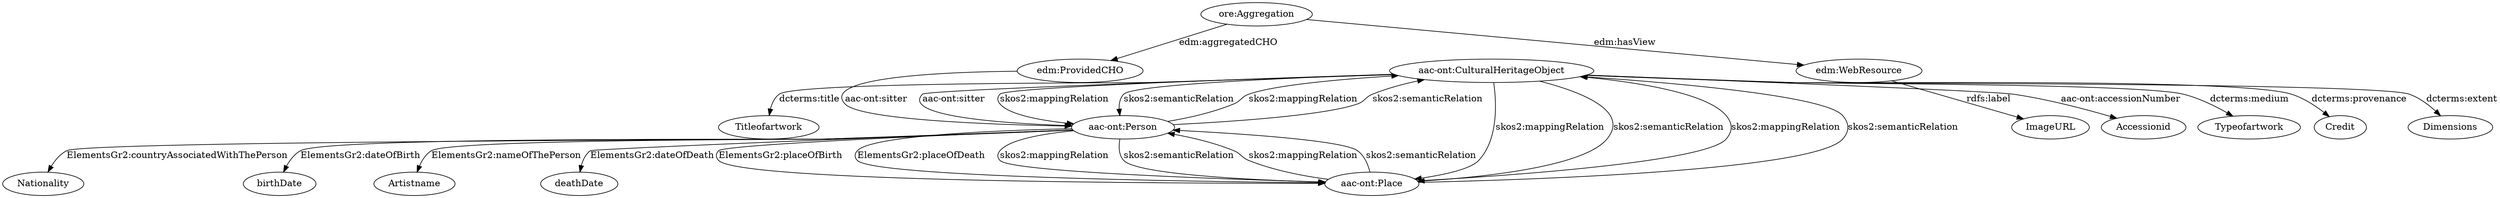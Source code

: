 digraph {
  Titleofartwork [type=attribute_name,label=Titleofartwork]
  "aac-ont:CulturalHeritageObject1" [type=class_uri,label="aac-ont:CulturalHeritageObject"]
  Nationality [type=attribute_name,label=Nationality]
  "aac-ont:Person1" [type=class_uri,label="aac-ont:Person"]
  Accessionid [type=attribute_name,label=Accessionid]
  Typeofartwork [type=attribute_name,label=Typeofartwork]
  birthDate [type=attribute_name,label=birthDate]
  ImageURL [type=attribute_name,label=ImageURL]
  "edm:WebResource1" [type=class_uri,label="edm:WebResource"]
  Artistname [type=attribute_name,label=Artistname]
  deathDate [type=attribute_name,label=deathDate]
  Credit [type=attribute_name,label=Credit]
  Dimensions [type=attribute_name,label=Dimensions]
  "aac-ont:Place" [type=class_uri,label="aac-ont:Place"]
  "edm:ProvidedCHO" [type=class_uri,label="edm:ProvidedCHO"]
  "ore:Aggregation" [type=class_uri,label="ore:Aggregation"]
  "aac-ont:CulturalHeritageObject1" -> Titleofartwork [label="dcterms:title",type=st_property_uri]
  "aac-ont:Person1" -> Nationality [label="ElementsGr2:countryAssociatedWithThePerson",type=st_property_uri]
  "aac-ont:CulturalHeritageObject1" -> Accessionid [label="aac-ont:accessionNumber",type=st_property_uri]
  "aac-ont:CulturalHeritageObject1" -> Typeofartwork [label="dcterms:medium",type=st_property_uri]
  "aac-ont:Person1" -> birthDate [label="ElementsGr2:dateOfBirth",type=st_property_uri]
  "edm:WebResource1" -> ImageURL [label="rdfs:label",type=st_property_uri]
  "aac-ont:Person1" -> Artistname [label="ElementsGr2:nameOfThePerson",type=st_property_uri]
  "aac-ont:Person1" -> deathDate [label="ElementsGr2:dateOfDeath",type=st_property_uri]
  "aac-ont:CulturalHeritageObject1" -> Credit [label="dcterms:provenance",type=st_property_uri]
  "aac-ont:CulturalHeritageObject1" -> Dimensions [label="dcterms:extent",type=st_property_uri]
  "aac-ont:CulturalHeritageObject1" -> "aac-ont:Person1" [label="aac-ont:sitter",type=direct_property_uri,weight=1]
  "aac-ont:Person1" -> "aac-ont:Place" [label="ElementsGr2:placeOfBirth",type=direct_property_uri,weight=1]
  "aac-ont:Person1" -> "aac-ont:Place" [label="ElementsGr2:placeOfDeath",type=direct_property_uri,weight=1]
  "edm:ProvidedCHO" -> "aac-ont:Person1" [label="aac-ont:sitter",type=direct_property_uri,weight=1]
  "ore:Aggregation" -> "edm:WebResource1" [label="edm:hasView",type=direct_property_uri,weight=1]
  "ore:Aggregation" -> "edm:ProvidedCHO" [label="edm:aggregatedCHO",type=direct_property_uri,weight=1]
  "aac-ont:CulturalHeritageObject1" -> "aac-ont:Person1" [label="skos2:mappingRelation",type=inherited,weight=4]
  "aac-ont:CulturalHeritageObject1" -> "aac-ont:Person1" [label="skos2:semanticRelation",type=inherited,weight=4]
  "aac-ont:CulturalHeritageObject1" -> "aac-ont:Place" [label="skos2:mappingRelation",type=inherited,weight=4]
  "aac-ont:CulturalHeritageObject1" -> "aac-ont:Place" [label="skos2:semanticRelation",type=inherited,weight=4]
  "aac-ont:Person1" -> "aac-ont:CulturalHeritageObject1" [label="skos2:mappingRelation",type=inherited,weight=4]
  "aac-ont:Person1" -> "aac-ont:CulturalHeritageObject1" [label="skos2:semanticRelation",type=inherited,weight=4]
  "aac-ont:Person1" -> "aac-ont:Place" [label="skos2:mappingRelation",type=inherited,weight=4]
  "aac-ont:Person1" -> "aac-ont:Place" [label="skos2:semanticRelation",type=inherited,weight=4]
  "aac-ont:Place" -> "aac-ont:CulturalHeritageObject1" [label="skos2:mappingRelation",type=inherited,weight=4]
  "aac-ont:Place" -> "aac-ont:CulturalHeritageObject1" [label="skos2:semanticRelation",type=inherited,weight=4]
  "aac-ont:Place" -> "aac-ont:Person1" [label="skos2:mappingRelation",type=inherited,weight=4]
  "aac-ont:Place" -> "aac-ont:Person1" [label="skos2:semanticRelation",type=inherited,weight=4]
}
